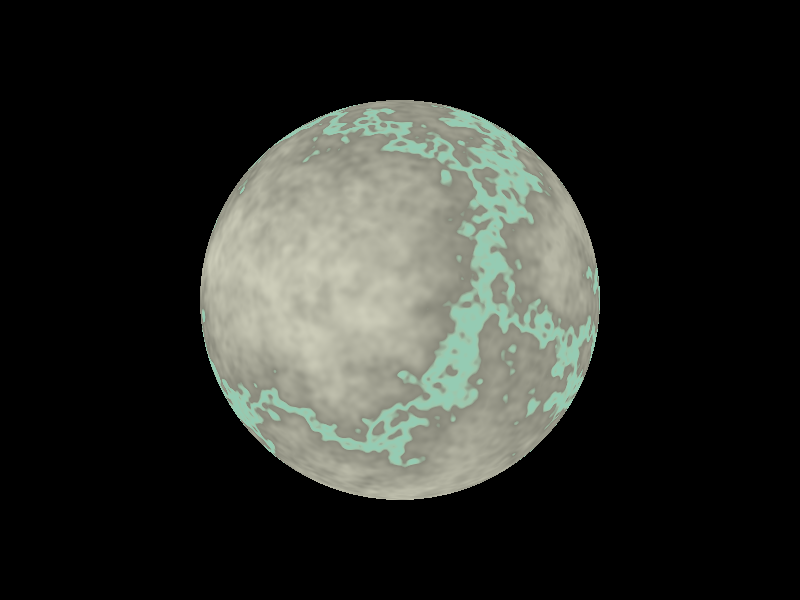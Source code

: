 // Persistence Of Vision Raytracer sample file.
// Demo for extreme super-sampling using the mesh_camera.
// See the README.txt file for more information.

/*****************************************************************************************
 * $File: //depot/povray/smp/distribution/scenes/camera/mesh_camera/ess/ortho-camera.pov $
 * $Revision: #1 $
 * $Change: 5407 $
 * $DateTime: 2011/02/21 15:33:00 $
 * $Author: jholsenback $
 ****************************************************************************************/
#version 3.7;

global_settings { assumed_gamma 1.0 }

#include "colors.inc"
#include "stones.inc"

camera {
	   orthographic
	   location <0, 0, -10>
	   look_at <0, 0, 0>
	   right 4*x
	   up 4*image_height/image_width * y
}

light_source {
			 <2, 4, -3>
			 color White
}

sphere {
	   <0, 0, 0>, 1
	   texture {
	   		   T_Stone25
			   scale 4
	   }
}

#local i = 0;
#while(i < 10)
		 #local j = 0;
		 #while(j < 10)
		 		  sphere {
		 	   	  		 <1+i/10, j/10, 0>, .001
						 texture {
						 		 pigment {color White*2}
			   			 }
         		  }
		 		  #local j = j + 1;
		 #end
		 #local i = i + 1;
#end
